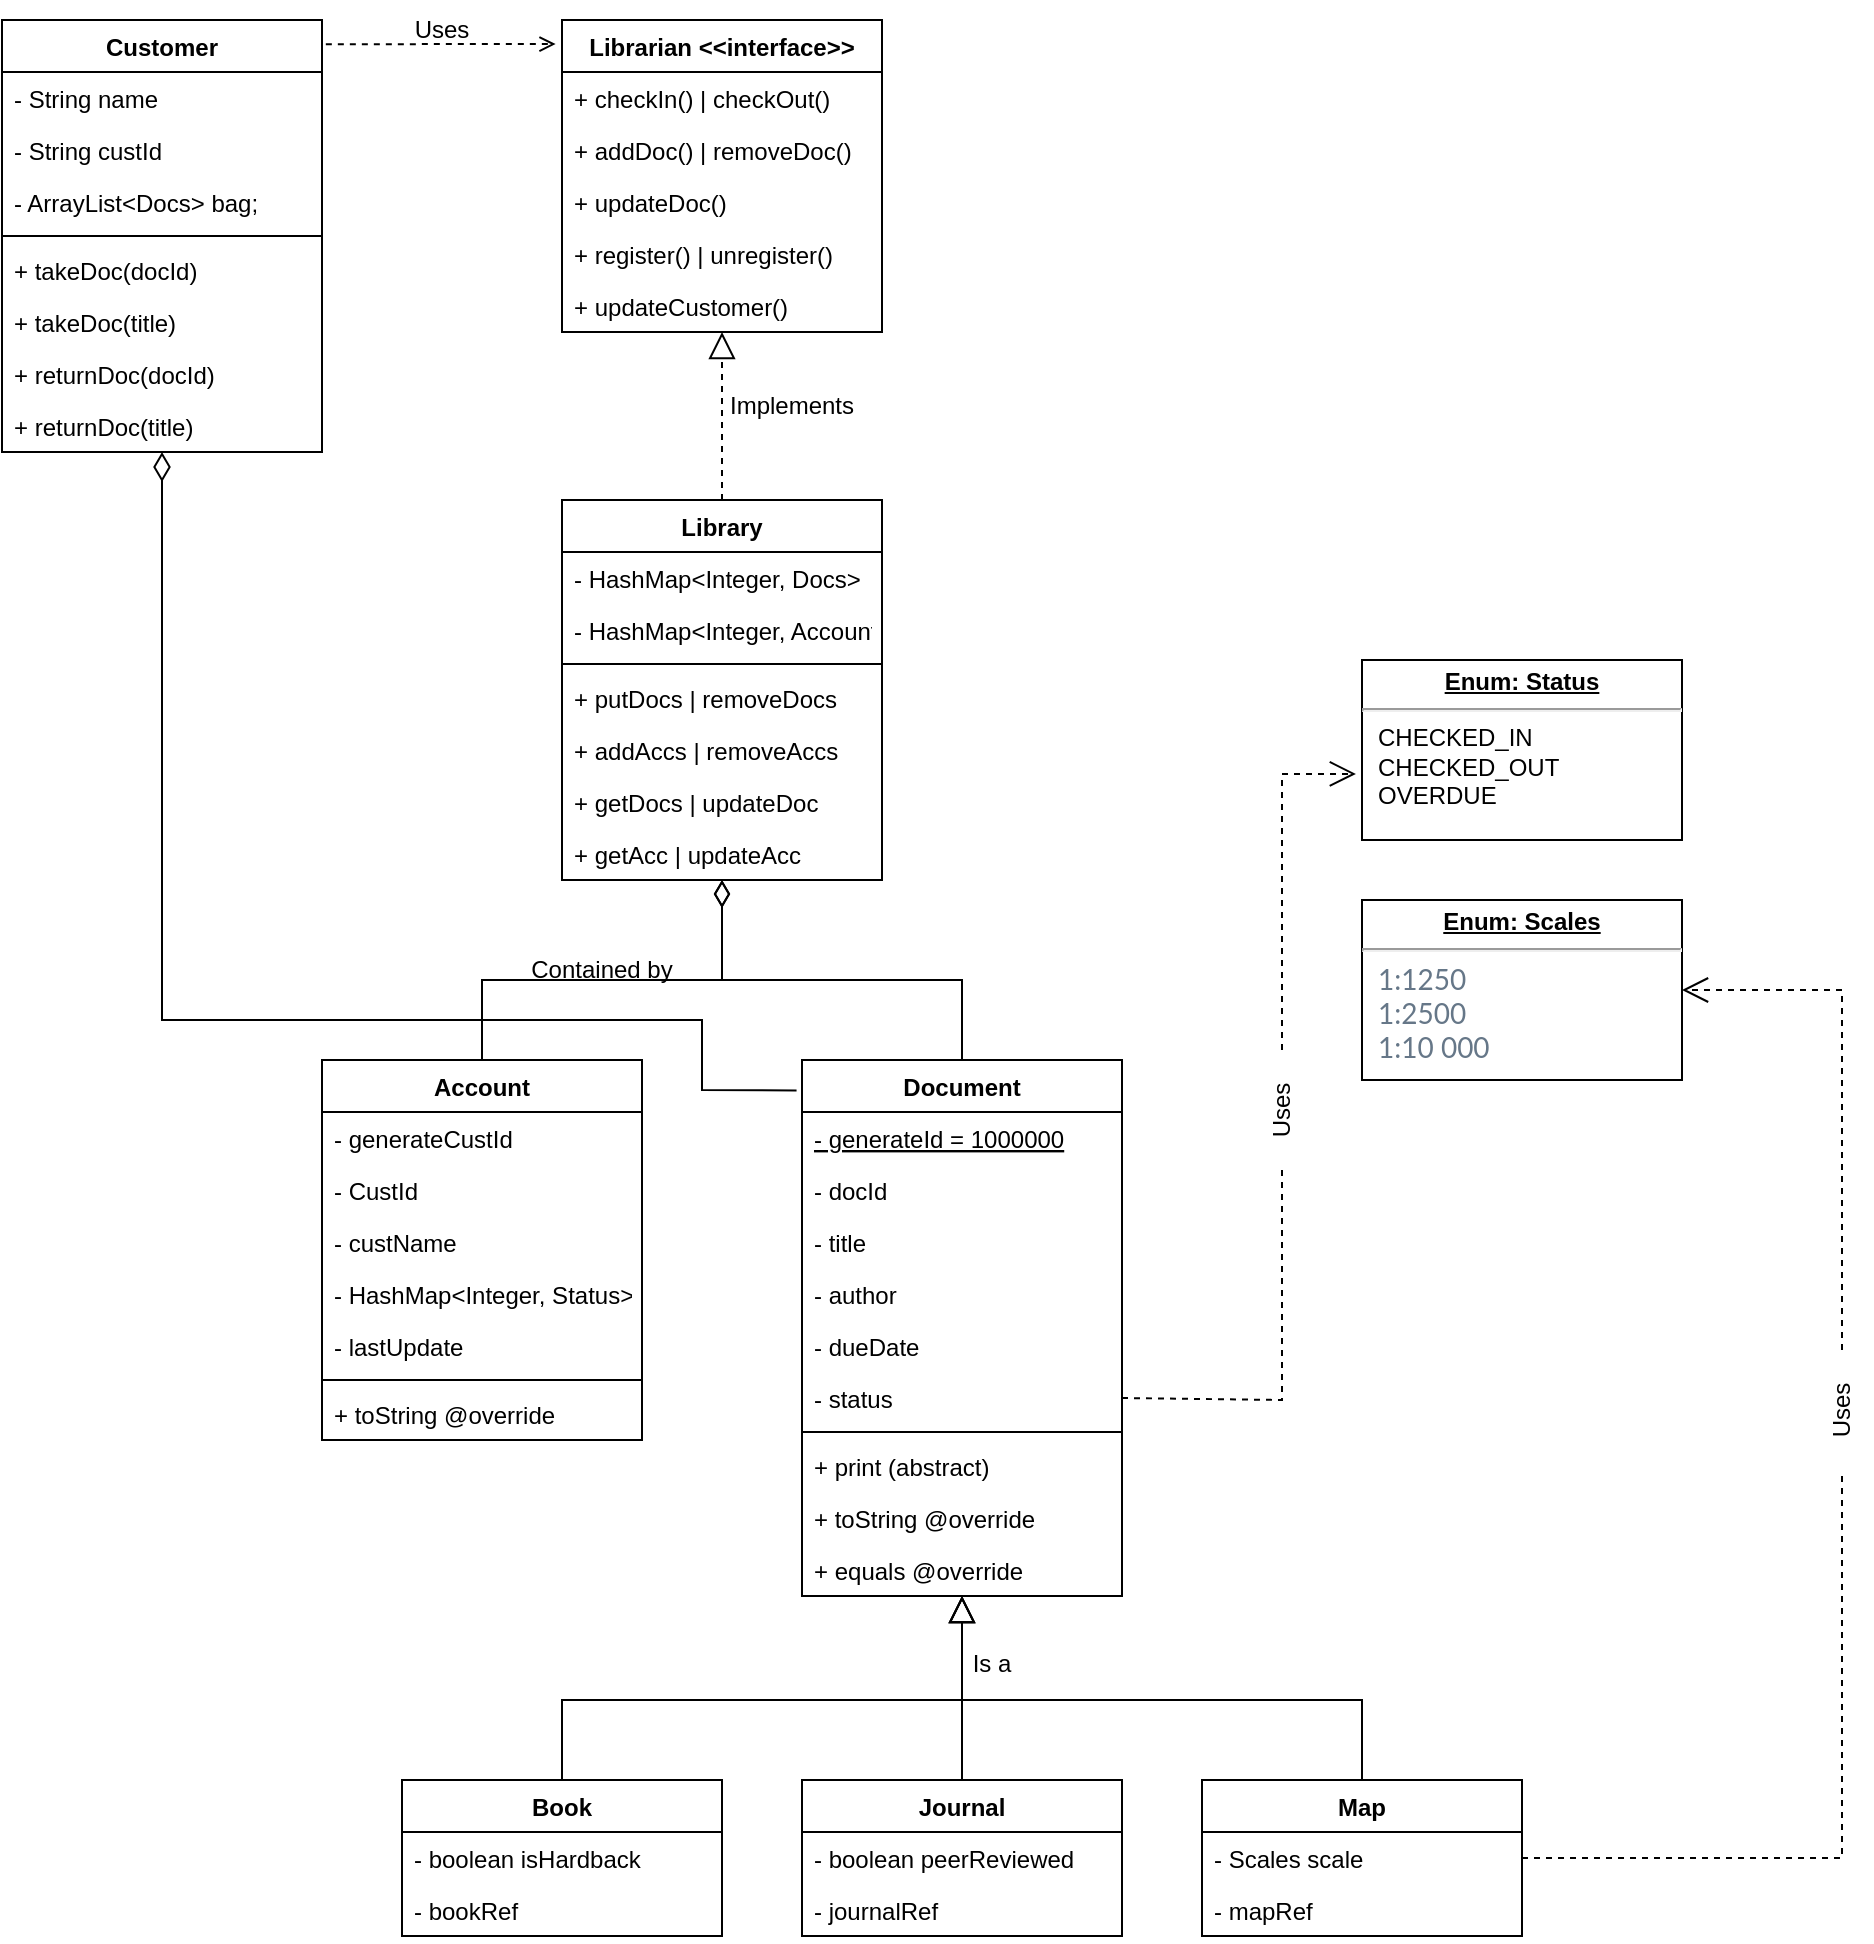 <mxfile version="16.1.2" type="device"><diagram id="YGC1q1CPlXmNeeiA0mG6" name="Page-1"><mxGraphModel dx="1422" dy="865" grid="1" gridSize="10" guides="1" tooltips="1" connect="1" arrows="1" fold="1" page="1" pageScale="1" pageWidth="1169" pageHeight="1654" math="0" shadow="0"><root><mxCell id="0"/><mxCell id="1" parent="0"/><mxCell id="zjcs1UKqxZ7h9VppsZgr-13" value="Librarian &lt;&lt;interface&gt;&gt;" style="swimlane;fontStyle=1;align=center;verticalAlign=top;childLayout=stackLayout;horizontal=1;startSize=26;horizontalStack=0;resizeParent=1;resizeParentMax=0;resizeLast=0;collapsible=1;marginBottom=0;" parent="1" vertex="1"><mxGeometry x="400" y="560" width="160" height="156" as="geometry"/></mxCell><mxCell id="zjcs1UKqxZ7h9VppsZgr-16" value="+ checkIn() | checkOut()" style="text;strokeColor=none;fillColor=none;align=left;verticalAlign=top;spacingLeft=4;spacingRight=4;overflow=hidden;rotatable=0;points=[[0,0.5],[1,0.5]];portConstraint=eastwest;" parent="zjcs1UKqxZ7h9VppsZgr-13" vertex="1"><mxGeometry y="26" width="160" height="26" as="geometry"/></mxCell><mxCell id="zjcs1UKqxZ7h9VppsZgr-17" value="+ addDoc() | removeDoc()" style="text;strokeColor=none;fillColor=none;align=left;verticalAlign=top;spacingLeft=4;spacingRight=4;overflow=hidden;rotatable=0;points=[[0,0.5],[1,0.5]];portConstraint=eastwest;" parent="zjcs1UKqxZ7h9VppsZgr-13" vertex="1"><mxGeometry y="52" width="160" height="26" as="geometry"/></mxCell><mxCell id="zjcs1UKqxZ7h9VppsZgr-18" value="+ updateDoc()" style="text;strokeColor=none;fillColor=none;align=left;verticalAlign=top;spacingLeft=4;spacingRight=4;overflow=hidden;rotatable=0;points=[[0,0.5],[1,0.5]];portConstraint=eastwest;" parent="zjcs1UKqxZ7h9VppsZgr-13" vertex="1"><mxGeometry y="78" width="160" height="26" as="geometry"/></mxCell><mxCell id="zjcs1UKqxZ7h9VppsZgr-19" value="+ register() | unregister()" style="text;strokeColor=none;fillColor=none;align=left;verticalAlign=top;spacingLeft=4;spacingRight=4;overflow=hidden;rotatable=0;points=[[0,0.5],[1,0.5]];portConstraint=eastwest;" parent="zjcs1UKqxZ7h9VppsZgr-13" vertex="1"><mxGeometry y="104" width="160" height="26" as="geometry"/></mxCell><mxCell id="zjcs1UKqxZ7h9VppsZgr-20" value="+ updateCustomer()" style="text;strokeColor=none;fillColor=none;align=left;verticalAlign=top;spacingLeft=4;spacingRight=4;overflow=hidden;rotatable=0;points=[[0,0.5],[1,0.5]];portConstraint=eastwest;" parent="zjcs1UKqxZ7h9VppsZgr-13" vertex="1"><mxGeometry y="130" width="160" height="26" as="geometry"/></mxCell><mxCell id="zjcs1UKqxZ7h9VppsZgr-45" style="edgeStyle=none;rounded=0;orthogonalLoop=1;jettySize=auto;html=1;entryX=-0.02;entryY=0.077;entryDx=0;entryDy=0;entryPerimeter=0;dashed=1;endArrow=open;endFill=0;exitX=1.012;exitY=0.056;exitDx=0;exitDy=0;exitPerimeter=0;" parent="1" source="zjcs1UKqxZ7h9VppsZgr-37" target="zjcs1UKqxZ7h9VppsZgr-13" edge="1"><mxGeometry relative="1" as="geometry"/></mxCell><mxCell id="zjcs1UKqxZ7h9VppsZgr-212" style="edgeStyle=none;rounded=0;orthogonalLoop=1;jettySize=auto;html=1;entryX=0.007;entryY=0.078;entryDx=0;entryDy=0;entryPerimeter=0;endArrow=none;endFill=0;endSize=11;strokeColor=none;startArrow=diamondThin;startFill=0;targetPerimeterSpacing=11;" parent="1" source="zjcs1UKqxZ7h9VppsZgr-37" target="zjcs1UKqxZ7h9VppsZgr-170" edge="1"><mxGeometry relative="1" as="geometry"><Array as="points"><mxPoint x="200" y="1060"/><mxPoint x="460" y="1060"/><mxPoint x="460" y="1101"/></Array></mxGeometry></mxCell><mxCell id="zjcs1UKqxZ7h9VppsZgr-214" style="edgeStyle=none;rounded=0;orthogonalLoop=1;jettySize=auto;html=1;entryX=-0.017;entryY=0.057;entryDx=0;entryDy=0;entryPerimeter=0;startArrow=diamondThin;startFill=0;endArrow=none;endFill=0;endSize=0;targetPerimeterSpacing=0;sourcePerimeterSpacing=0;startSize=12;" parent="1" source="zjcs1UKqxZ7h9VppsZgr-37" target="zjcs1UKqxZ7h9VppsZgr-170" edge="1"><mxGeometry relative="1" as="geometry"><Array as="points"><mxPoint x="200" y="1060"/><mxPoint x="470" y="1060"/><mxPoint x="470" y="1095"/></Array></mxGeometry></mxCell><mxCell id="zjcs1UKqxZ7h9VppsZgr-37" value="Customer" style="swimlane;fontStyle=1;align=center;verticalAlign=top;childLayout=stackLayout;horizontal=1;startSize=26;horizontalStack=0;resizeParent=1;resizeParentMax=0;resizeLast=0;collapsible=1;marginBottom=0;" parent="1" vertex="1"><mxGeometry x="120" y="560" width="160" height="216" as="geometry"/></mxCell><mxCell id="zjcs1UKqxZ7h9VppsZgr-38" value="- String name" style="text;strokeColor=none;fillColor=none;align=left;verticalAlign=top;spacingLeft=4;spacingRight=4;overflow=hidden;rotatable=0;points=[[0,0.5],[1,0.5]];portConstraint=eastwest;" parent="zjcs1UKqxZ7h9VppsZgr-37" vertex="1"><mxGeometry y="26" width="160" height="26" as="geometry"/></mxCell><mxCell id="zjcs1UKqxZ7h9VppsZgr-42" value="- String custId" style="text;strokeColor=none;fillColor=none;align=left;verticalAlign=top;spacingLeft=4;spacingRight=4;overflow=hidden;rotatable=0;points=[[0,0.5],[1,0.5]];portConstraint=eastwest;" parent="zjcs1UKqxZ7h9VppsZgr-37" vertex="1"><mxGeometry y="52" width="160" height="26" as="geometry"/></mxCell><mxCell id="zjcs1UKqxZ7h9VppsZgr-44" value="- ArrayList&lt;Docs&gt; bag;" style="text;strokeColor=none;fillColor=none;align=left;verticalAlign=top;spacingLeft=4;spacingRight=4;overflow=hidden;rotatable=0;points=[[0,0.5],[1,0.5]];portConstraint=eastwest;" parent="zjcs1UKqxZ7h9VppsZgr-37" vertex="1"><mxGeometry y="78" width="160" height="26" as="geometry"/></mxCell><mxCell id="zjcs1UKqxZ7h9VppsZgr-39" value="" style="line;strokeWidth=1;fillColor=none;align=left;verticalAlign=middle;spacingTop=-1;spacingLeft=3;spacingRight=3;rotatable=0;labelPosition=right;points=[];portConstraint=eastwest;" parent="zjcs1UKqxZ7h9VppsZgr-37" vertex="1"><mxGeometry y="104" width="160" height="8" as="geometry"/></mxCell><mxCell id="zjcs1UKqxZ7h9VppsZgr-40" value="+ takeDoc(docId)" style="text;strokeColor=none;fillColor=none;align=left;verticalAlign=top;spacingLeft=4;spacingRight=4;overflow=hidden;rotatable=0;points=[[0,0.5],[1,0.5]];portConstraint=eastwest;" parent="zjcs1UKqxZ7h9VppsZgr-37" vertex="1"><mxGeometry y="112" width="160" height="26" as="geometry"/></mxCell><mxCell id="zjcs1UKqxZ7h9VppsZgr-43" value="+ takeDoc(title)" style="text;strokeColor=none;fillColor=none;align=left;verticalAlign=top;spacingLeft=4;spacingRight=4;overflow=hidden;rotatable=0;points=[[0,0.5],[1,0.5]];portConstraint=eastwest;" parent="zjcs1UKqxZ7h9VppsZgr-37" vertex="1"><mxGeometry y="138" width="160" height="26" as="geometry"/></mxCell><mxCell id="zjcs1UKqxZ7h9VppsZgr-48" value="+ returnDoc(docId)" style="text;strokeColor=none;fillColor=none;align=left;verticalAlign=top;spacingLeft=4;spacingRight=4;overflow=hidden;rotatable=0;points=[[0,0.5],[1,0.5]];portConstraint=eastwest;" parent="zjcs1UKqxZ7h9VppsZgr-37" vertex="1"><mxGeometry y="164" width="160" height="26" as="geometry"/></mxCell><mxCell id="zjcs1UKqxZ7h9VppsZgr-47" value="+ returnDoc(title)" style="text;strokeColor=none;fillColor=none;align=left;verticalAlign=top;spacingLeft=4;spacingRight=4;overflow=hidden;rotatable=0;points=[[0,0.5],[1,0.5]];portConstraint=eastwest;" parent="zjcs1UKqxZ7h9VppsZgr-37" vertex="1"><mxGeometry y="190" width="160" height="26" as="geometry"/></mxCell><mxCell id="zjcs1UKqxZ7h9VppsZgr-46" value="Uses" style="text;html=1;strokeColor=none;fillColor=none;align=center;verticalAlign=middle;whiteSpace=wrap;rounded=0;" parent="1" vertex="1"><mxGeometry x="310" y="550" width="60" height="30" as="geometry"/></mxCell><mxCell id="zjcs1UKqxZ7h9VppsZgr-84" style="edgeStyle=none;rounded=0;orthogonalLoop=1;jettySize=auto;html=1;endArrow=diamondThin;endFill=0;endSize=11;entryX=0.5;entryY=1;entryDx=0;entryDy=0;exitX=0.5;exitY=0;exitDx=0;exitDy=0;" parent="1" source="zjcs1UKqxZ7h9VppsZgr-199" target="zjcs1UKqxZ7h9VppsZgr-110" edge="1"><mxGeometry relative="1" as="geometry"><mxPoint x="360" y="1080" as="sourcePoint"/><mxPoint x="480" y="878" as="targetPoint"/><Array as="points"><mxPoint x="360" y="1040"/><mxPoint x="480" y="1040"/></Array></mxGeometry></mxCell><mxCell id="zjcs1UKqxZ7h9VppsZgr-85" style="edgeStyle=none;rounded=0;orthogonalLoop=1;jettySize=auto;html=1;endArrow=diamondThin;endFill=0;endSize=11;entryX=0.5;entryY=1;entryDx=0;entryDy=0;" parent="1" target="zjcs1UKqxZ7h9VppsZgr-110" edge="1"><mxGeometry relative="1" as="geometry"><mxPoint x="480" y="878" as="targetPoint"/><mxPoint x="600" y="1080" as="sourcePoint"/><Array as="points"><mxPoint x="600" y="1040"/><mxPoint x="480" y="1040"/></Array></mxGeometry></mxCell><mxCell id="zjcs1UKqxZ7h9VppsZgr-139" style="edgeStyle=none;rounded=0;orthogonalLoop=1;jettySize=auto;html=1;endArrow=block;endFill=0;endSize=11;" parent="1" source="zjcs1UKqxZ7h9VppsZgr-86" target="zjcs1UKqxZ7h9VppsZgr-189" edge="1"><mxGeometry relative="1" as="geometry"><mxPoint x="600" y="1314.0" as="targetPoint"/><Array as="points"><mxPoint x="400" y="1400"/><mxPoint x="600" y="1400"/></Array></mxGeometry></mxCell><mxCell id="zjcs1UKqxZ7h9VppsZgr-86" value="Book" style="swimlane;fontStyle=1;align=center;verticalAlign=top;childLayout=stackLayout;horizontal=1;startSize=26;horizontalStack=0;resizeParent=1;resizeParentMax=0;resizeLast=0;collapsible=1;marginBottom=0;" parent="1" vertex="1"><mxGeometry x="320" y="1440" width="160" height="78" as="geometry"/></mxCell><mxCell id="zjcs1UKqxZ7h9VppsZgr-131" value="- boolean isHardback" style="text;strokeColor=none;fillColor=none;align=left;verticalAlign=top;spacingLeft=4;spacingRight=4;overflow=hidden;rotatable=0;points=[[0,0.5],[1,0.5]];portConstraint=eastwest;" parent="zjcs1UKqxZ7h9VppsZgr-86" vertex="1"><mxGeometry y="26" width="160" height="26" as="geometry"/></mxCell><mxCell id="zjcs1UKqxZ7h9VppsZgr-87" value="- bookRef" style="text;strokeColor=none;fillColor=none;align=left;verticalAlign=top;spacingLeft=4;spacingRight=4;overflow=hidden;rotatable=0;points=[[0,0.5],[1,0.5]];portConstraint=eastwest;" parent="zjcs1UKqxZ7h9VppsZgr-86" vertex="1"><mxGeometry y="52" width="160" height="26" as="geometry"/></mxCell><mxCell id="zjcs1UKqxZ7h9VppsZgr-141" style="edgeStyle=none;rounded=0;orthogonalLoop=1;jettySize=auto;html=1;endArrow=block;endFill=0;endSize=11;" parent="1" source="zjcs1UKqxZ7h9VppsZgr-90" target="zjcs1UKqxZ7h9VppsZgr-189" edge="1"><mxGeometry relative="1" as="geometry"><mxPoint x="600" y="1314.0" as="targetPoint"/></mxGeometry></mxCell><mxCell id="zjcs1UKqxZ7h9VppsZgr-90" value="Journal" style="swimlane;fontStyle=1;align=center;verticalAlign=top;childLayout=stackLayout;horizontal=1;startSize=26;horizontalStack=0;resizeParent=1;resizeParentMax=0;resizeLast=0;collapsible=1;marginBottom=0;" parent="1" vertex="1"><mxGeometry x="520" y="1440" width="160" height="78" as="geometry"/></mxCell><mxCell id="zjcs1UKqxZ7h9VppsZgr-134" value="- boolean peerReviewed" style="text;strokeColor=none;fillColor=none;align=left;verticalAlign=top;spacingLeft=4;spacingRight=4;overflow=hidden;rotatable=0;points=[[0,0.5],[1,0.5]];portConstraint=eastwest;" parent="zjcs1UKqxZ7h9VppsZgr-90" vertex="1"><mxGeometry y="26" width="160" height="26" as="geometry"/></mxCell><mxCell id="zjcs1UKqxZ7h9VppsZgr-105" value="- journalRef" style="text;strokeColor=none;fillColor=none;align=left;verticalAlign=top;spacingLeft=4;spacingRight=4;overflow=hidden;rotatable=0;points=[[0,0.5],[1,0.5]];portConstraint=eastwest;" parent="zjcs1UKqxZ7h9VppsZgr-90" vertex="1"><mxGeometry y="52" width="160" height="26" as="geometry"/></mxCell><mxCell id="zjcs1UKqxZ7h9VppsZgr-140" style="edgeStyle=none;rounded=0;orthogonalLoop=1;jettySize=auto;html=1;endArrow=block;endFill=0;endSize=11;" parent="1" source="zjcs1UKqxZ7h9VppsZgr-94" target="zjcs1UKqxZ7h9VppsZgr-189" edge="1"><mxGeometry relative="1" as="geometry"><mxPoint x="600" y="1314.0" as="targetPoint"/><Array as="points"><mxPoint x="800" y="1400"/><mxPoint x="600" y="1400"/></Array></mxGeometry></mxCell><mxCell id="zjcs1UKqxZ7h9VppsZgr-94" value="Map" style="swimlane;fontStyle=1;align=center;verticalAlign=top;childLayout=stackLayout;horizontal=1;startSize=26;horizontalStack=0;resizeParent=1;resizeParentMax=0;resizeLast=0;collapsible=1;marginBottom=0;" parent="1" vertex="1"><mxGeometry x="720" y="1440" width="160" height="78" as="geometry"/></mxCell><mxCell id="zjcs1UKqxZ7h9VppsZgr-135" value="- Scales scale" style="text;strokeColor=none;fillColor=none;align=left;verticalAlign=top;spacingLeft=4;spacingRight=4;overflow=hidden;rotatable=0;points=[[0,0.5],[1,0.5]];portConstraint=eastwest;" parent="zjcs1UKqxZ7h9VppsZgr-94" vertex="1"><mxGeometry y="26" width="160" height="26" as="geometry"/></mxCell><mxCell id="zjcs1UKqxZ7h9VppsZgr-95" value="- mapRef" style="text;strokeColor=none;fillColor=none;align=left;verticalAlign=top;spacingLeft=4;spacingRight=4;overflow=hidden;rotatable=0;points=[[0,0.5],[1,0.5]];portConstraint=eastwest;" parent="zjcs1UKqxZ7h9VppsZgr-94" vertex="1"><mxGeometry y="52" width="160" height="26" as="geometry"/></mxCell><mxCell id="zjcs1UKqxZ7h9VppsZgr-102" value="&lt;p style=&quot;margin: 0px ; margin-top: 4px ; text-align: center ; text-decoration: underline&quot;&gt;&lt;b&gt;Enum: Status&lt;/b&gt;&lt;/p&gt;&lt;hr&gt;&lt;p style=&quot;margin: 0px ; margin-left: 8px&quot;&gt;CHECKED_IN&lt;br&gt;CHECKED_OUT&lt;br&gt;OVERDUE&lt;/p&gt;" style="verticalAlign=top;align=left;overflow=fill;fontSize=12;fontFamily=Helvetica;html=1;" parent="1" vertex="1"><mxGeometry x="800" y="880" width="160" height="90" as="geometry"/></mxCell><mxCell id="zjcs1UKqxZ7h9VppsZgr-106" value="&lt;p style=&quot;margin: 0px ; margin-top: 4px ; text-align: center ; text-decoration: underline&quot;&gt;&lt;b&gt;Enum: Scales&lt;/b&gt;&lt;/p&gt;&lt;hr&gt;&lt;p style=&quot;margin: 0px ; margin-left: 8px&quot;&gt;&lt;span style=&quot;color: rgb(102 , 119 , 136) ; font-family: &amp;#34;lato&amp;#34; , &amp;#34;arial&amp;#34; , sans-serif ; font-size: 14px ; background-color: rgb(255 , 255 , 255)&quot;&gt;1:1250&lt;/span&gt;&lt;br&gt;&lt;/p&gt;&lt;p style=&quot;margin: 0px ; margin-left: 8px&quot;&gt;&lt;span style=&quot;color: rgb(102 , 119 , 136) ; font-family: &amp;#34;lato&amp;#34; , &amp;#34;arial&amp;#34; , sans-serif ; font-size: 14px ; background-color: rgb(255 , 255 , 255)&quot;&gt;1:2500&lt;/span&gt;&lt;span style=&quot;color: rgb(102 , 119 , 136) ; font-family: &amp;#34;lato&amp;#34; , &amp;#34;arial&amp;#34; , sans-serif ; font-size: 14px ; background-color: rgb(255 , 255 , 255)&quot;&gt;&lt;br&gt;&lt;/span&gt;&lt;/p&gt;&lt;p style=&quot;margin: 0px ; margin-left: 8px&quot;&gt;&lt;span style=&quot;color: rgb(102 , 119 , 136) ; font-family: &amp;#34;lato&amp;#34; , &amp;#34;arial&amp;#34; , sans-serif ; font-size: 14px ; background-color: rgb(255 , 255 , 255)&quot;&gt;1:10&amp;nbsp;000&lt;/span&gt;&lt;span style=&quot;color: rgb(102 , 119 , 136) ; font-family: &amp;#34;lato&amp;#34; , &amp;#34;arial&amp;#34; , sans-serif ; font-size: 14px ; background-color: rgb(255 , 255 , 255)&quot;&gt;&lt;br&gt;&lt;/span&gt;&lt;/p&gt;" style="verticalAlign=top;align=left;overflow=fill;fontSize=12;fontFamily=Helvetica;html=1;" parent="1" vertex="1"><mxGeometry x="800" y="1000" width="160" height="90" as="geometry"/></mxCell><mxCell id="M9r4hbjSI29bTjJ77wBA-1" style="edgeStyle=orthogonalEdgeStyle;rounded=0;orthogonalLoop=1;jettySize=auto;html=1;endSize=11;endArrow=block;endFill=0;dashed=1;" edge="1" parent="1" source="zjcs1UKqxZ7h9VppsZgr-110" target="zjcs1UKqxZ7h9VppsZgr-13"><mxGeometry relative="1" as="geometry"/></mxCell><mxCell id="zjcs1UKqxZ7h9VppsZgr-110" value="Library" style="swimlane;fontStyle=1;align=center;verticalAlign=top;childLayout=stackLayout;horizontal=1;startSize=26;horizontalStack=0;resizeParent=1;resizeParentMax=0;resizeLast=0;collapsible=1;marginBottom=0;" parent="1" vertex="1"><mxGeometry x="400" y="800" width="160" height="190" as="geometry"><mxRectangle x="400" y="800" width="70" height="26" as="alternateBounds"/></mxGeometry></mxCell><mxCell id="zjcs1UKqxZ7h9VppsZgr-111" value="- HashMap&lt;Integer, Docs&gt;" style="text;strokeColor=none;fillColor=none;align=left;verticalAlign=top;spacingLeft=4;spacingRight=4;overflow=hidden;rotatable=0;points=[[0,0.5],[1,0.5]];portConstraint=eastwest;" parent="zjcs1UKqxZ7h9VppsZgr-110" vertex="1"><mxGeometry y="26" width="160" height="26" as="geometry"/></mxCell><mxCell id="zjcs1UKqxZ7h9VppsZgr-114" value="- HashMap&lt;Integer, Account&gt;" style="text;strokeColor=none;fillColor=none;align=left;verticalAlign=top;spacingLeft=4;spacingRight=4;overflow=hidden;rotatable=0;points=[[0,0.5],[1,0.5]];portConstraint=eastwest;" parent="zjcs1UKqxZ7h9VppsZgr-110" vertex="1"><mxGeometry y="52" width="160" height="26" as="geometry"/></mxCell><mxCell id="zjcs1UKqxZ7h9VppsZgr-112" value="" style="line;strokeWidth=1;fillColor=none;align=left;verticalAlign=middle;spacingTop=-1;spacingLeft=3;spacingRight=3;rotatable=0;labelPosition=right;points=[];portConstraint=eastwest;" parent="zjcs1UKqxZ7h9VppsZgr-110" vertex="1"><mxGeometry y="78" width="160" height="8" as="geometry"/></mxCell><mxCell id="zjcs1UKqxZ7h9VppsZgr-113" value="+ putDocs | removeDocs" style="text;strokeColor=none;fillColor=none;align=left;verticalAlign=top;spacingLeft=4;spacingRight=4;overflow=hidden;rotatable=0;points=[[0,0.5],[1,0.5]];portConstraint=eastwest;" parent="zjcs1UKqxZ7h9VppsZgr-110" vertex="1"><mxGeometry y="86" width="160" height="26" as="geometry"/></mxCell><mxCell id="zjcs1UKqxZ7h9VppsZgr-115" value="+ addAccs | removeAccs" style="text;strokeColor=none;fillColor=none;align=left;verticalAlign=top;spacingLeft=4;spacingRight=4;overflow=hidden;rotatable=0;points=[[0,0.5],[1,0.5]];portConstraint=eastwest;" parent="zjcs1UKqxZ7h9VppsZgr-110" vertex="1"><mxGeometry y="112" width="160" height="26" as="geometry"/></mxCell><mxCell id="zjcs1UKqxZ7h9VppsZgr-118" value="+ getDocs | updateDoc" style="text;strokeColor=none;fillColor=none;align=left;verticalAlign=top;spacingLeft=4;spacingRight=4;overflow=hidden;rotatable=0;points=[[0,0.5],[1,0.5]];portConstraint=eastwest;" parent="zjcs1UKqxZ7h9VppsZgr-110" vertex="1"><mxGeometry y="138" width="160" height="26" as="geometry"/></mxCell><mxCell id="zjcs1UKqxZ7h9VppsZgr-116" value="+ getAcc | updateAcc" style="text;strokeColor=none;fillColor=none;align=left;verticalAlign=top;spacingLeft=4;spacingRight=4;overflow=hidden;rotatable=0;points=[[0,0.5],[1,0.5]];portConstraint=eastwest;" parent="zjcs1UKqxZ7h9VppsZgr-110" vertex="1"><mxGeometry y="164" width="160" height="26" as="geometry"/></mxCell><mxCell id="zjcs1UKqxZ7h9VppsZgr-124" style="edgeStyle=none;rounded=0;orthogonalLoop=1;jettySize=auto;html=1;entryX=-0.019;entryY=0.633;entryDx=0;entryDy=0;entryPerimeter=0;endArrow=open;endFill=0;endSize=11;dashed=1;exitX=1;exitY=0.5;exitDx=0;exitDy=0;startArrow=none;" parent="1" source="zjcs1UKqxZ7h9VppsZgr-190" target="zjcs1UKqxZ7h9VppsZgr-102" edge="1"><mxGeometry relative="1" as="geometry"><mxPoint x="680.0" y="1301.0" as="sourcePoint"/><Array as="points"><mxPoint x="760" y="937"/></Array></mxGeometry></mxCell><mxCell id="zjcs1UKqxZ7h9VppsZgr-170" value="Document" style="swimlane;fontStyle=1;align=center;verticalAlign=top;childLayout=stackLayout;horizontal=1;startSize=26;horizontalStack=0;resizeParent=1;resizeParentMax=0;resizeLast=0;collapsible=1;marginBottom=0;fillColor=none;" parent="1" vertex="1"><mxGeometry x="520" y="1080" width="160" height="268" as="geometry"/></mxCell><mxCell id="zjcs1UKqxZ7h9VppsZgr-188" value="- generateId = 1000000" style="text;strokeColor=none;fillColor=none;align=left;verticalAlign=top;spacingLeft=4;spacingRight=4;overflow=hidden;rotatable=0;points=[[0,0.5],[1,0.5]];portConstraint=eastwest;fontStyle=4" parent="zjcs1UKqxZ7h9VppsZgr-170" vertex="1"><mxGeometry y="26" width="160" height="26" as="geometry"/></mxCell><mxCell id="zjcs1UKqxZ7h9VppsZgr-181" value="- docId" style="text;strokeColor=none;fillColor=none;align=left;verticalAlign=top;spacingLeft=4;spacingRight=4;overflow=hidden;rotatable=0;points=[[0,0.5],[1,0.5]];portConstraint=eastwest;" parent="zjcs1UKqxZ7h9VppsZgr-170" vertex="1"><mxGeometry y="52" width="160" height="26" as="geometry"/></mxCell><mxCell id="zjcs1UKqxZ7h9VppsZgr-182" value="- title" style="text;strokeColor=none;fillColor=none;align=left;verticalAlign=top;spacingLeft=4;spacingRight=4;overflow=hidden;rotatable=0;points=[[0,0.5],[1,0.5]];portConstraint=eastwest;" parent="zjcs1UKqxZ7h9VppsZgr-170" vertex="1"><mxGeometry y="78" width="160" height="26" as="geometry"/></mxCell><mxCell id="zjcs1UKqxZ7h9VppsZgr-183" value="- author" style="text;strokeColor=none;fillColor=none;align=left;verticalAlign=top;spacingLeft=4;spacingRight=4;overflow=hidden;rotatable=0;points=[[0,0.5],[1,0.5]];portConstraint=eastwest;" parent="zjcs1UKqxZ7h9VppsZgr-170" vertex="1"><mxGeometry y="104" width="160" height="26" as="geometry"/></mxCell><mxCell id="zjcs1UKqxZ7h9VppsZgr-184" value="- dueDate" style="text;strokeColor=none;fillColor=none;align=left;verticalAlign=top;spacingLeft=4;spacingRight=4;overflow=hidden;rotatable=0;points=[[0,0.5],[1,0.5]];portConstraint=eastwest;" parent="zjcs1UKqxZ7h9VppsZgr-170" vertex="1"><mxGeometry y="130" width="160" height="26" as="geometry"/></mxCell><mxCell id="zjcs1UKqxZ7h9VppsZgr-185" value="- status" style="text;strokeColor=none;fillColor=none;align=left;verticalAlign=top;spacingLeft=4;spacingRight=4;overflow=hidden;rotatable=0;points=[[0,0.5],[1,0.5]];portConstraint=eastwest;" parent="zjcs1UKqxZ7h9VppsZgr-170" vertex="1"><mxGeometry y="156" width="160" height="26" as="geometry"/></mxCell><mxCell id="zjcs1UKqxZ7h9VppsZgr-172" value="" style="line;strokeWidth=1;fillColor=none;align=left;verticalAlign=middle;spacingTop=-1;spacingLeft=3;spacingRight=3;rotatable=0;labelPosition=right;points=[];portConstraint=eastwest;" parent="zjcs1UKqxZ7h9VppsZgr-170" vertex="1"><mxGeometry y="182" width="160" height="8" as="geometry"/></mxCell><mxCell id="zjcs1UKqxZ7h9VppsZgr-209" value="+ print (abstract)" style="text;strokeColor=none;fillColor=none;align=left;verticalAlign=top;spacingLeft=4;spacingRight=4;overflow=hidden;rotatable=0;points=[[0,0.5],[1,0.5]];portConstraint=eastwest;" parent="zjcs1UKqxZ7h9VppsZgr-170" vertex="1"><mxGeometry y="190" width="160" height="26" as="geometry"/></mxCell><mxCell id="zjcs1UKqxZ7h9VppsZgr-173" value="+ toString @override" style="text;strokeColor=none;fillColor=none;align=left;verticalAlign=top;spacingLeft=4;spacingRight=4;overflow=hidden;rotatable=0;points=[[0,0.5],[1,0.5]];portConstraint=eastwest;" parent="zjcs1UKqxZ7h9VppsZgr-170" vertex="1"><mxGeometry y="216" width="160" height="26" as="geometry"/></mxCell><mxCell id="zjcs1UKqxZ7h9VppsZgr-189" value="+ equals @override" style="text;strokeColor=none;fillColor=none;align=left;verticalAlign=top;spacingLeft=4;spacingRight=4;overflow=hidden;rotatable=0;points=[[0,0.5],[1,0.5]];portConstraint=eastwest;" parent="zjcs1UKqxZ7h9VppsZgr-170" vertex="1"><mxGeometry y="242" width="160" height="26" as="geometry"/></mxCell><mxCell id="zjcs1UKqxZ7h9VppsZgr-190" value="Uses" style="text;html=1;strokeColor=none;fillColor=none;align=center;verticalAlign=middle;whiteSpace=wrap;rounded=0;rotation=-90;" parent="1" vertex="1"><mxGeometry x="730" y="1090" width="60" height="30" as="geometry"/></mxCell><mxCell id="zjcs1UKqxZ7h9VppsZgr-191" value="" style="edgeStyle=none;rounded=0;orthogonalLoop=1;jettySize=auto;html=1;endArrow=none;endFill=0;endSize=11;dashed=1;exitX=1;exitY=0.5;exitDx=0;exitDy=0;" parent="1" source="zjcs1UKqxZ7h9VppsZgr-185" target="zjcs1UKqxZ7h9VppsZgr-190" edge="1"><mxGeometry relative="1" as="geometry"><mxPoint x="680" y="1249" as="sourcePoint"/><mxPoint x="760" y="1130" as="targetPoint"/><Array as="points"><mxPoint x="760" y="1250"/></Array></mxGeometry></mxCell><mxCell id="zjcs1UKqxZ7h9VppsZgr-193" value="" style="edgeStyle=none;rounded=0;orthogonalLoop=1;jettySize=auto;html=1;dashed=1;endArrow=open;endFill=0;endSize=11;exitX=1;exitY=0.5;exitDx=0;exitDy=0;" parent="1" source="zjcs1UKqxZ7h9VppsZgr-135" target="zjcs1UKqxZ7h9VppsZgr-106" edge="1"><mxGeometry relative="1" as="geometry"><mxPoint x="880" y="1479" as="sourcePoint"/><mxPoint x="990" y="1060" as="targetPoint"/><Array as="points"><mxPoint x="1040" y="1479"/><mxPoint x="1040" y="1045"/></Array></mxGeometry></mxCell><mxCell id="zjcs1UKqxZ7h9VppsZgr-192" value="Uses" style="text;html=1;align=center;verticalAlign=middle;whiteSpace=wrap;rounded=0;rotation=-90;fillColor=#FFFFFF;" parent="1" vertex="1"><mxGeometry x="1010" y="1240" width="60" height="30" as="geometry"/></mxCell><mxCell id="zjcs1UKqxZ7h9VppsZgr-194" value="Implements" style="text;html=1;strokeColor=none;fillColor=none;align=center;verticalAlign=middle;whiteSpace=wrap;rounded=0;" parent="1" vertex="1"><mxGeometry x="485" y="738" width="60" height="30" as="geometry"/></mxCell><mxCell id="zjcs1UKqxZ7h9VppsZgr-195" value="Contained by" style="text;html=1;strokeColor=none;fillColor=none;align=center;verticalAlign=middle;whiteSpace=wrap;rounded=0;" parent="1" vertex="1"><mxGeometry x="380" y="1020" width="80" height="30" as="geometry"/></mxCell><mxCell id="zjcs1UKqxZ7h9VppsZgr-198" value="Is a" style="text;html=1;strokeColor=none;fillColor=none;align=center;verticalAlign=middle;whiteSpace=wrap;rounded=0;" parent="1" vertex="1"><mxGeometry x="585" y="1367" width="60" height="30" as="geometry"/></mxCell><mxCell id="zjcs1UKqxZ7h9VppsZgr-199" value="Account" style="swimlane;fontStyle=1;align=center;verticalAlign=top;childLayout=stackLayout;horizontal=1;startSize=26;horizontalStack=0;resizeParent=1;resizeParentMax=0;resizeLast=0;collapsible=1;marginBottom=0;fillColor=#FFFFFF;" parent="1" vertex="1"><mxGeometry x="280" y="1080" width="160" height="190" as="geometry"/></mxCell><mxCell id="zjcs1UKqxZ7h9VppsZgr-210" value="- generateCustId" style="text;strokeColor=none;fillColor=none;align=left;verticalAlign=top;spacingLeft=4;spacingRight=4;overflow=hidden;rotatable=0;points=[[0,0.5],[1,0.5]];portConstraint=eastwest;" parent="zjcs1UKqxZ7h9VppsZgr-199" vertex="1"><mxGeometry y="26" width="160" height="26" as="geometry"/></mxCell><mxCell id="zjcs1UKqxZ7h9VppsZgr-203" value="- CustId" style="text;strokeColor=none;fillColor=none;align=left;verticalAlign=top;spacingLeft=4;spacingRight=4;overflow=hidden;rotatable=0;points=[[0,0.5],[1,0.5]];portConstraint=eastwest;" parent="zjcs1UKqxZ7h9VppsZgr-199" vertex="1"><mxGeometry y="52" width="160" height="26" as="geometry"/></mxCell><mxCell id="zjcs1UKqxZ7h9VppsZgr-204" value="- custName" style="text;strokeColor=none;fillColor=none;align=left;verticalAlign=top;spacingLeft=4;spacingRight=4;overflow=hidden;rotatable=0;points=[[0,0.5],[1,0.5]];portConstraint=eastwest;" parent="zjcs1UKqxZ7h9VppsZgr-199" vertex="1"><mxGeometry y="78" width="160" height="26" as="geometry"/></mxCell><mxCell id="zjcs1UKqxZ7h9VppsZgr-205" value="- HashMap&lt;Integer, Status&gt;" style="text;strokeColor=none;fillColor=none;align=left;verticalAlign=top;spacingLeft=4;spacingRight=4;overflow=hidden;rotatable=0;points=[[0,0.5],[1,0.5]];portConstraint=eastwest;" parent="zjcs1UKqxZ7h9VppsZgr-199" vertex="1"><mxGeometry y="104" width="160" height="26" as="geometry"/></mxCell><mxCell id="zjcs1UKqxZ7h9VppsZgr-206" value="- lastUpdate" style="text;strokeColor=none;fillColor=none;align=left;verticalAlign=top;spacingLeft=4;spacingRight=4;overflow=hidden;rotatable=0;points=[[0,0.5],[1,0.5]];portConstraint=eastwest;" parent="zjcs1UKqxZ7h9VppsZgr-199" vertex="1"><mxGeometry y="130" width="160" height="26" as="geometry"/></mxCell><mxCell id="zjcs1UKqxZ7h9VppsZgr-201" value="" style="line;strokeWidth=1;fillColor=none;align=left;verticalAlign=middle;spacingTop=-1;spacingLeft=3;spacingRight=3;rotatable=0;labelPosition=right;points=[];portConstraint=eastwest;" parent="zjcs1UKqxZ7h9VppsZgr-199" vertex="1"><mxGeometry y="156" width="160" height="8" as="geometry"/></mxCell><mxCell id="zjcs1UKqxZ7h9VppsZgr-202" value="+ toString @override" style="text;strokeColor=none;fillColor=none;align=left;verticalAlign=top;spacingLeft=4;spacingRight=4;overflow=hidden;rotatable=0;points=[[0,0.5],[1,0.5]];portConstraint=eastwest;" parent="zjcs1UKqxZ7h9VppsZgr-199" vertex="1"><mxGeometry y="164" width="160" height="26" as="geometry"/></mxCell></root></mxGraphModel></diagram></mxfile>